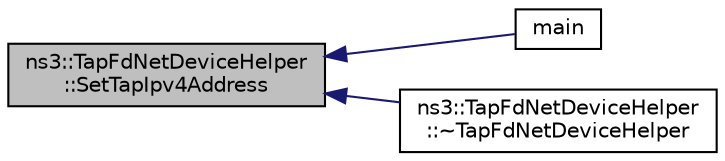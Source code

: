 digraph "ns3::TapFdNetDeviceHelper::SetTapIpv4Address"
{
  edge [fontname="Helvetica",fontsize="10",labelfontname="Helvetica",labelfontsize="10"];
  node [fontname="Helvetica",fontsize="10",shape=record];
  rankdir="LR";
  Node1 [label="ns3::TapFdNetDeviceHelper\l::SetTapIpv4Address",height=0.2,width=0.4,color="black", fillcolor="grey75", style="filled", fontcolor="black"];
  Node1 -> Node2 [dir="back",color="midnightblue",fontsize="10",style="solid"];
  Node2 [label="main",height=0.2,width=0.4,color="black", fillcolor="white", style="filled",URL="$dc/d71/fd-tap-ping_8cc.html#a0ddf1224851353fc92bfbff6f499fa97"];
  Node1 -> Node3 [dir="back",color="midnightblue",fontsize="10",style="solid"];
  Node3 [label="ns3::TapFdNetDeviceHelper\l::~TapFdNetDeviceHelper",height=0.2,width=0.4,color="black", fillcolor="white", style="filled",URL="$d9/d94/classns3_1_1TapFdNetDeviceHelper.html#ad29875a77f9624528fb62f428b3c763b"];
}
